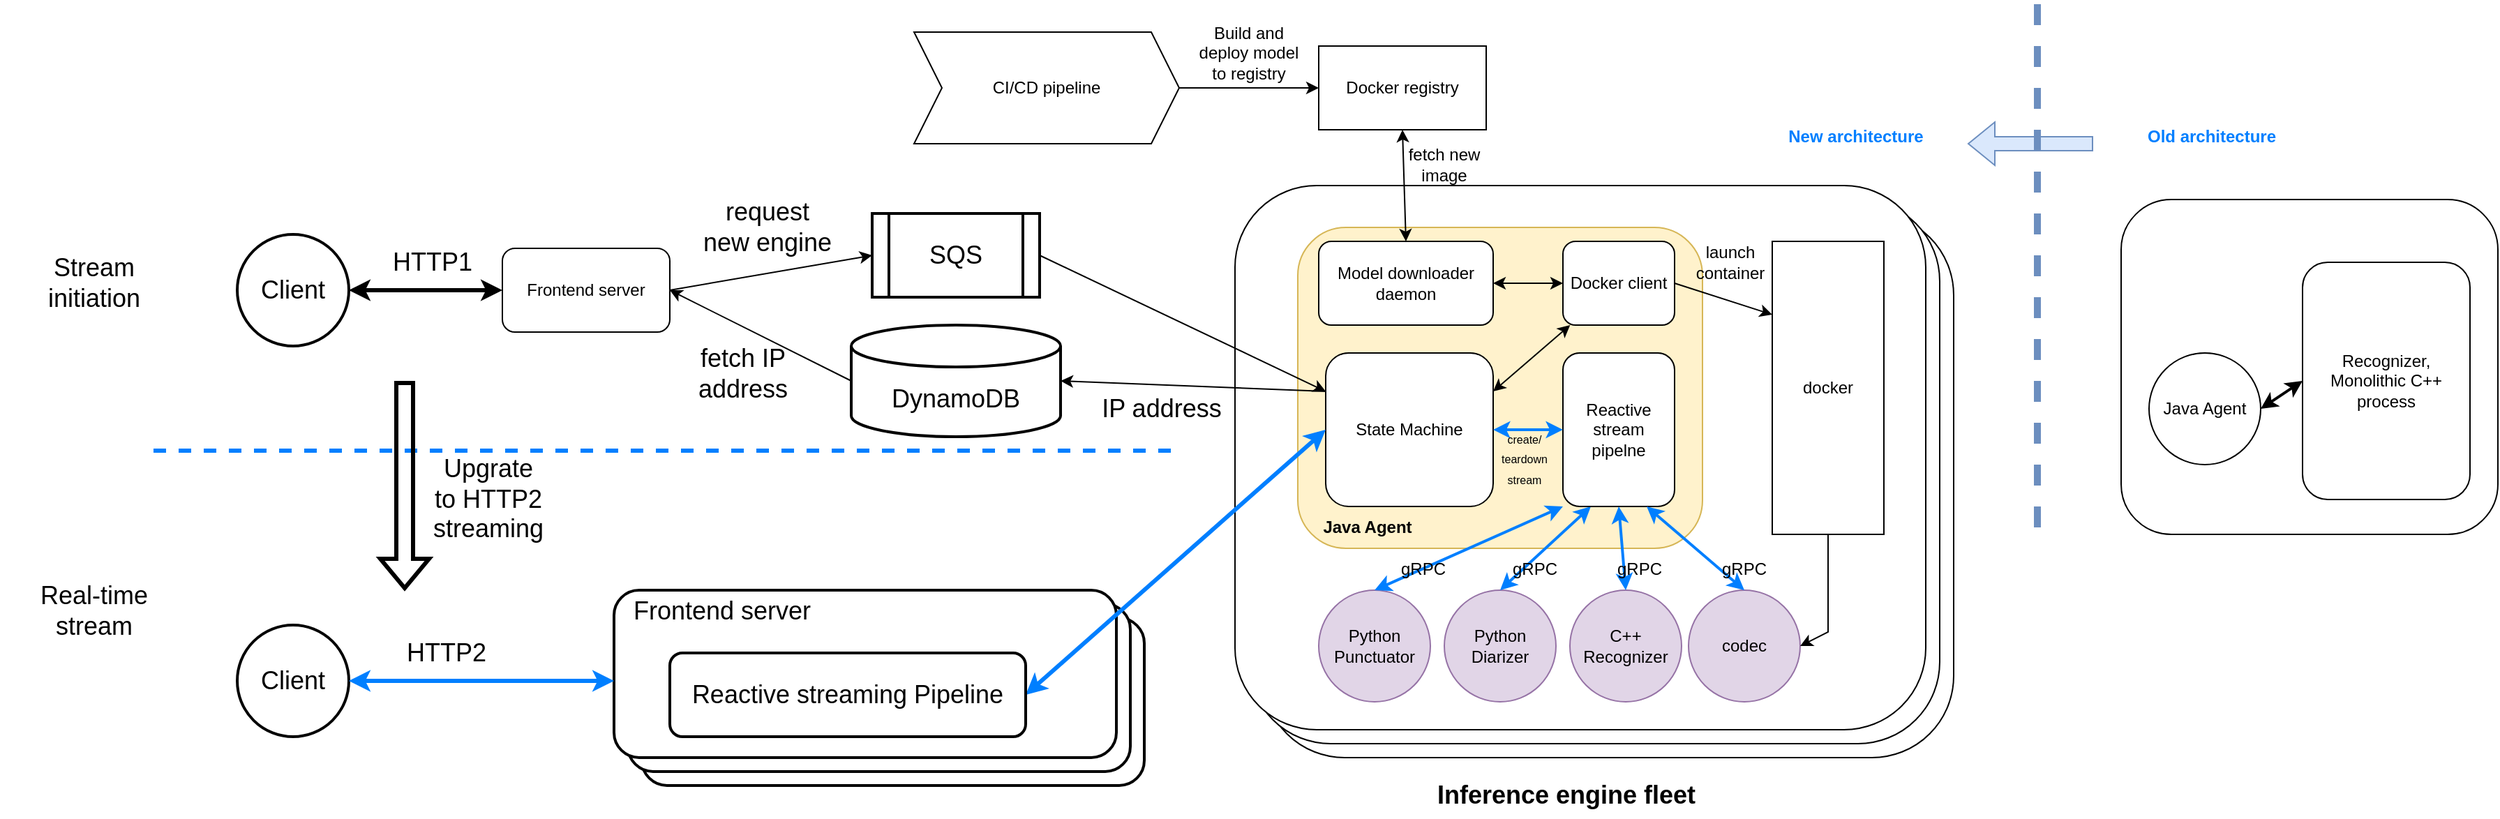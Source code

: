 <mxfile version="16.5.6" type="github">
  <diagram id="EUEqFlCZV4Rz1TmMoUkc" name="Page-1">
    <mxGraphModel dx="3013" dy="1348" grid="1" gridSize="10" guides="1" tooltips="1" connect="1" arrows="1" fold="1" page="1" pageScale="1" pageWidth="850" pageHeight="1100" math="0" shadow="0">
      <root>
        <mxCell id="0" />
        <mxCell id="1" parent="0" />
        <mxCell id="zjX0TIYur_jvpMQG9Fae-77" value="" style="rounded=1;whiteSpace=wrap;html=1;fontSize=18;fontColor=#000000;strokeWidth=2;" vertex="1" parent="1">
          <mxGeometry x="-60" y="520" width="360" height="120" as="geometry" />
        </mxCell>
        <mxCell id="zjX0TIYur_jvpMQG9Fae-76" value="" style="rounded=1;whiteSpace=wrap;html=1;fontSize=18;fontColor=#000000;strokeWidth=2;" vertex="1" parent="1">
          <mxGeometry x="-70" y="510" width="360" height="120" as="geometry" />
        </mxCell>
        <mxCell id="zjX0TIYur_jvpMQG9Fae-48" value="" style="rounded=1;whiteSpace=wrap;html=1;" vertex="1" parent="1">
          <mxGeometry x="385" y="230" width="495" height="390" as="geometry" />
        </mxCell>
        <mxCell id="zjX0TIYur_jvpMQG9Fae-47" value="" style="rounded=1;whiteSpace=wrap;html=1;" vertex="1" parent="1">
          <mxGeometry x="375" y="220" width="495" height="390" as="geometry" />
        </mxCell>
        <mxCell id="zjX0TIYur_jvpMQG9Fae-21" value="" style="rounded=1;whiteSpace=wrap;html=1;" vertex="1" parent="1">
          <mxGeometry x="365" y="210" width="495" height="390" as="geometry" />
        </mxCell>
        <mxCell id="zjX0TIYur_jvpMQG9Fae-3" value="C++&lt;br&gt;Recognizer" style="ellipse;whiteSpace=wrap;html=1;fillColor=#e1d5e7;strokeColor=#9673a6;" vertex="1" parent="1">
          <mxGeometry x="605" y="500" width="80" height="80" as="geometry" />
        </mxCell>
        <mxCell id="zjX0TIYur_jvpMQG9Fae-4" value="Python&lt;br&gt;Diarizer" style="ellipse;whiteSpace=wrap;html=1;fillColor=#e1d5e7;strokeColor=#9673a6;" vertex="1" parent="1">
          <mxGeometry x="515" y="500" width="80" height="80" as="geometry" />
        </mxCell>
        <mxCell id="zjX0TIYur_jvpMQG9Fae-6" value="CI/CD pipeline" style="shape=step;perimeter=stepPerimeter;whiteSpace=wrap;html=1;fixedSize=1;" vertex="1" parent="1">
          <mxGeometry x="135" y="100" width="190" height="80" as="geometry" />
        </mxCell>
        <mxCell id="zjX0TIYur_jvpMQG9Fae-7" value="Docker registry" style="rounded=0;whiteSpace=wrap;html=1;" vertex="1" parent="1">
          <mxGeometry x="425" y="110" width="120" height="60" as="geometry" />
        </mxCell>
        <mxCell id="zjX0TIYur_jvpMQG9Fae-8" value="" style="endArrow=classic;html=1;rounded=0;exitX=1;exitY=0.5;exitDx=0;exitDy=0;entryX=0;entryY=0.5;entryDx=0;entryDy=0;" edge="1" parent="1" source="zjX0TIYur_jvpMQG9Fae-6" target="zjX0TIYur_jvpMQG9Fae-7">
          <mxGeometry width="50" height="50" relative="1" as="geometry">
            <mxPoint x="275" y="460" as="sourcePoint" />
            <mxPoint x="325" y="410" as="targetPoint" />
          </mxGeometry>
        </mxCell>
        <mxCell id="zjX0TIYur_jvpMQG9Fae-9" value="Build and deploy model to registry" style="text;html=1;strokeColor=none;fillColor=none;align=center;verticalAlign=middle;whiteSpace=wrap;rounded=0;" vertex="1" parent="1">
          <mxGeometry x="335" y="100" width="80" height="30" as="geometry" />
        </mxCell>
        <mxCell id="zjX0TIYur_jvpMQG9Fae-10" value="" style="rounded=1;whiteSpace=wrap;html=1;fillColor=#fff2cc;strokeColor=#d6b656;" vertex="1" parent="1">
          <mxGeometry x="410" y="240" width="290" height="230" as="geometry" />
        </mxCell>
        <mxCell id="zjX0TIYur_jvpMQG9Fae-11" value="codec" style="ellipse;whiteSpace=wrap;html=1;fillColor=#e1d5e7;strokeColor=#9673a6;" vertex="1" parent="1">
          <mxGeometry x="690" y="500" width="80" height="80" as="geometry" />
        </mxCell>
        <mxCell id="zjX0TIYur_jvpMQG9Fae-12" value="" style="endArrow=classic;html=1;rounded=0;exitX=0.25;exitY=1;exitDx=0;exitDy=0;entryX=0.5;entryY=0;entryDx=0;entryDy=0;startArrow=classic;startFill=1;strokeColor=#007FFF;strokeWidth=2;" edge="1" parent="1" source="zjX0TIYur_jvpMQG9Fae-13" target="zjX0TIYur_jvpMQG9Fae-4">
          <mxGeometry width="50" height="50" relative="1" as="geometry">
            <mxPoint x="625" y="450" as="sourcePoint" />
            <mxPoint x="400" y="390" as="targetPoint" />
          </mxGeometry>
        </mxCell>
        <mxCell id="zjX0TIYur_jvpMQG9Fae-13" value="Reactive stream pipelne" style="rounded=1;whiteSpace=wrap;html=1;" vertex="1" parent="1">
          <mxGeometry x="600" y="330" width="80" height="110" as="geometry" />
        </mxCell>
        <mxCell id="zjX0TIYur_jvpMQG9Fae-14" value="" style="endArrow=classic;html=1;rounded=0;exitX=0.5;exitY=1;exitDx=0;exitDy=0;entryX=0.5;entryY=0;entryDx=0;entryDy=0;startArrow=classic;startFill=1;strokeColor=#007FFF;strokeWidth=2;" edge="1" parent="1" source="zjX0TIYur_jvpMQG9Fae-13" target="zjX0TIYur_jvpMQG9Fae-3">
          <mxGeometry width="50" height="50" relative="1" as="geometry">
            <mxPoint x="645" y="450" as="sourcePoint" />
            <mxPoint x="400" y="390" as="targetPoint" />
          </mxGeometry>
        </mxCell>
        <mxCell id="zjX0TIYur_jvpMQG9Fae-15" value="" style="endArrow=classic;html=1;rounded=0;exitX=0.75;exitY=1;exitDx=0;exitDy=0;entryX=0.5;entryY=0;entryDx=0;entryDy=0;startArrow=classic;startFill=1;strokeColor=#007FFF;strokeWidth=2;" edge="1" parent="1" source="zjX0TIYur_jvpMQG9Fae-13" target="zjX0TIYur_jvpMQG9Fae-11">
          <mxGeometry width="50" height="50" relative="1" as="geometry">
            <mxPoint x="665" y="450" as="sourcePoint" />
            <mxPoint x="400" y="390" as="targetPoint" />
          </mxGeometry>
        </mxCell>
        <mxCell id="zjX0TIYur_jvpMQG9Fae-16" value="gRPC" style="text;html=1;strokeColor=none;fillColor=none;align=center;verticalAlign=middle;whiteSpace=wrap;rounded=0;" vertex="1" parent="1">
          <mxGeometry x="550" y="470" width="60" height="30" as="geometry" />
        </mxCell>
        <mxCell id="zjX0TIYur_jvpMQG9Fae-17" value="gRPC" style="text;html=1;strokeColor=none;fillColor=none;align=center;verticalAlign=middle;whiteSpace=wrap;rounded=0;" vertex="1" parent="1">
          <mxGeometry x="625" y="470" width="60" height="30" as="geometry" />
        </mxCell>
        <mxCell id="zjX0TIYur_jvpMQG9Fae-18" value="gRPC" style="text;html=1;strokeColor=none;fillColor=none;align=center;verticalAlign=middle;whiteSpace=wrap;rounded=0;" vertex="1" parent="1">
          <mxGeometry x="700" y="470" width="60" height="30" as="geometry" />
        </mxCell>
        <mxCell id="zjX0TIYur_jvpMQG9Fae-19" value="Docker client" style="rounded=1;whiteSpace=wrap;html=1;" vertex="1" parent="1">
          <mxGeometry x="600" y="250" width="80" height="60" as="geometry" />
        </mxCell>
        <mxCell id="zjX0TIYur_jvpMQG9Fae-5" value="Model downloader daemon" style="rounded=1;whiteSpace=wrap;html=1;" vertex="1" parent="1">
          <mxGeometry x="425" y="250" width="125" height="60" as="geometry" />
        </mxCell>
        <mxCell id="zjX0TIYur_jvpMQG9Fae-20" value="" style="endArrow=classic;startArrow=classic;html=1;rounded=0;exitX=0.5;exitY=1;exitDx=0;exitDy=0;entryX=0.5;entryY=0;entryDx=0;entryDy=0;" edge="1" parent="1" source="zjX0TIYur_jvpMQG9Fae-7" target="zjX0TIYur_jvpMQG9Fae-5">
          <mxGeometry width="50" height="50" relative="1" as="geometry">
            <mxPoint x="280" y="380" as="sourcePoint" />
            <mxPoint x="330" y="330" as="targetPoint" />
          </mxGeometry>
        </mxCell>
        <mxCell id="zjX0TIYur_jvpMQG9Fae-22" value="docker" style="rounded=0;whiteSpace=wrap;html=1;" vertex="1" parent="1">
          <mxGeometry x="750" y="250" width="80" height="210" as="geometry" />
        </mxCell>
        <mxCell id="zjX0TIYur_jvpMQG9Fae-23" value="" style="endArrow=classic;html=1;rounded=0;exitX=1;exitY=0.5;exitDx=0;exitDy=0;entryX=0;entryY=0.25;entryDx=0;entryDy=0;" edge="1" parent="1" source="zjX0TIYur_jvpMQG9Fae-19" target="zjX0TIYur_jvpMQG9Fae-22">
          <mxGeometry width="50" height="50" relative="1" as="geometry">
            <mxPoint x="390" y="380" as="sourcePoint" />
            <mxPoint x="440" y="330" as="targetPoint" />
          </mxGeometry>
        </mxCell>
        <mxCell id="zjX0TIYur_jvpMQG9Fae-24" value="State Machine" style="rounded=1;whiteSpace=wrap;html=1;" vertex="1" parent="1">
          <mxGeometry x="430" y="330" width="120" height="110" as="geometry" />
        </mxCell>
        <mxCell id="zjX0TIYur_jvpMQG9Fae-25" value="" style="endArrow=classic;html=1;rounded=0;exitX=0.5;exitY=1;exitDx=0;exitDy=0;entryX=1;entryY=0.5;entryDx=0;entryDy=0;" edge="1" parent="1" source="zjX0TIYur_jvpMQG9Fae-22" target="zjX0TIYur_jvpMQG9Fae-11">
          <mxGeometry width="50" height="50" relative="1" as="geometry">
            <mxPoint x="390" y="500" as="sourcePoint" />
            <mxPoint x="440" y="450" as="targetPoint" />
            <Array as="points">
              <mxPoint x="790" y="530" />
            </Array>
          </mxGeometry>
        </mxCell>
        <mxCell id="zjX0TIYur_jvpMQG9Fae-26" value="fetch new image" style="text;html=1;strokeColor=none;fillColor=none;align=center;verticalAlign=middle;whiteSpace=wrap;rounded=0;" vertex="1" parent="1">
          <mxGeometry x="480" y="180" width="70" height="30" as="geometry" />
        </mxCell>
        <mxCell id="zjX0TIYur_jvpMQG9Fae-28" value="Frontend server" style="rounded=1;whiteSpace=wrap;html=1;" vertex="1" parent="1">
          <mxGeometry x="-160" y="255" width="120" height="60" as="geometry" />
        </mxCell>
        <mxCell id="zjX0TIYur_jvpMQG9Fae-30" value="" style="endArrow=classic;startArrow=classic;html=1;rounded=0;exitX=1;exitY=0.5;exitDx=0;exitDy=0;strokeColor=#007FFF;strokeWidth=2;" edge="1" parent="1" source="zjX0TIYur_jvpMQG9Fae-24" target="zjX0TIYur_jvpMQG9Fae-13">
          <mxGeometry width="50" height="50" relative="1" as="geometry">
            <mxPoint x="390" y="370" as="sourcePoint" />
            <mxPoint x="440" y="320" as="targetPoint" />
          </mxGeometry>
        </mxCell>
        <mxCell id="zjX0TIYur_jvpMQG9Fae-31" value="&lt;font style=&quot;font-size: 8px&quot;&gt;create/&lt;br&gt;teardown stream&lt;/font&gt;" style="text;html=1;strokeColor=none;fillColor=none;align=center;verticalAlign=middle;whiteSpace=wrap;rounded=0;" vertex="1" parent="1">
          <mxGeometry x="555" y="390" width="35" height="30" as="geometry" />
        </mxCell>
        <mxCell id="zjX0TIYur_jvpMQG9Fae-32" value="launch container" style="text;html=1;strokeColor=none;fillColor=none;align=center;verticalAlign=middle;whiteSpace=wrap;rounded=0;fontSize=12;" vertex="1" parent="1">
          <mxGeometry x="690" y="250" width="60" height="30" as="geometry" />
        </mxCell>
        <mxCell id="zjX0TIYur_jvpMQG9Fae-33" value="" style="endArrow=classic;startArrow=classic;html=1;rounded=0;fontSize=12;exitX=1;exitY=0.5;exitDx=0;exitDy=0;entryX=0;entryY=0.5;entryDx=0;entryDy=0;" edge="1" parent="1" source="zjX0TIYur_jvpMQG9Fae-5" target="zjX0TIYur_jvpMQG9Fae-19">
          <mxGeometry width="50" height="50" relative="1" as="geometry">
            <mxPoint x="550" y="390" as="sourcePoint" />
            <mxPoint x="600" y="340" as="targetPoint" />
          </mxGeometry>
        </mxCell>
        <mxCell id="zjX0TIYur_jvpMQG9Fae-34" value="" style="rounded=1;whiteSpace=wrap;html=1;fontSize=12;" vertex="1" parent="1">
          <mxGeometry x="1000" y="220" width="270" height="240" as="geometry" />
        </mxCell>
        <mxCell id="zjX0TIYur_jvpMQG9Fae-35" value="Java Agent" style="ellipse;whiteSpace=wrap;html=1;aspect=fixed;fontSize=12;" vertex="1" parent="1">
          <mxGeometry x="1020" y="330" width="80" height="80" as="geometry" />
        </mxCell>
        <mxCell id="zjX0TIYur_jvpMQG9Fae-36" value="Recognizer, Monolithic C++ process" style="rounded=1;whiteSpace=wrap;html=1;fontSize=12;" vertex="1" parent="1">
          <mxGeometry x="1130" y="265" width="120" height="170" as="geometry" />
        </mxCell>
        <mxCell id="zjX0TIYur_jvpMQG9Fae-37" value="" style="shape=flexArrow;endArrow=classic;html=1;rounded=0;fontSize=12;fillColor=#dae8fc;strokeColor=#6c8ebf;" edge="1" parent="1">
          <mxGeometry width="50" height="50" relative="1" as="geometry">
            <mxPoint x="980" y="180" as="sourcePoint" />
            <mxPoint x="890" y="180" as="targetPoint" />
          </mxGeometry>
        </mxCell>
        <mxCell id="zjX0TIYur_jvpMQG9Fae-38" value="Old architecture" style="text;html=1;strokeColor=none;fillColor=none;align=center;verticalAlign=middle;whiteSpace=wrap;rounded=0;fontSize=12;fontColor=#007FFF;fontStyle=1" vertex="1" parent="1">
          <mxGeometry x="1000" y="160" width="130" height="30" as="geometry" />
        </mxCell>
        <mxCell id="zjX0TIYur_jvpMQG9Fae-39" value="" style="endArrow=none;dashed=1;html=1;rounded=0;fontSize=12;fillColor=#dae8fc;strokeColor=#6c8ebf;strokeWidth=5;" edge="1" parent="1">
          <mxGeometry width="50" height="50" relative="1" as="geometry">
            <mxPoint x="940" y="80" as="sourcePoint" />
            <mxPoint x="940" y="460" as="targetPoint" />
          </mxGeometry>
        </mxCell>
        <mxCell id="zjX0TIYur_jvpMQG9Fae-40" value="New architecture" style="text;html=1;strokeColor=none;fillColor=none;align=center;verticalAlign=middle;whiteSpace=wrap;rounded=0;fontSize=12;fontColor=#007FFF;fontStyle=1" vertex="1" parent="1">
          <mxGeometry x="745" y="160" width="130" height="30" as="geometry" />
        </mxCell>
        <mxCell id="zjX0TIYur_jvpMQG9Fae-43" value="Java Agent" style="text;html=1;strokeColor=none;fillColor=none;align=center;verticalAlign=middle;whiteSpace=wrap;rounded=0;fontSize=12;fontColor=#000000;fontStyle=1" vertex="1" parent="1">
          <mxGeometry x="415" y="440" width="90" height="30" as="geometry" />
        </mxCell>
        <mxCell id="zjX0TIYur_jvpMQG9Fae-44" value="" style="endArrow=classic;startArrow=classic;html=1;rounded=0;fontSize=12;fontColor=#007FFF;strokeWidth=2;exitX=0;exitY=0.5;exitDx=0;exitDy=0;entryX=1;entryY=0.5;entryDx=0;entryDy=0;" edge="1" parent="1" source="zjX0TIYur_jvpMQG9Fae-36" target="zjX0TIYur_jvpMQG9Fae-35">
          <mxGeometry width="50" height="50" relative="1" as="geometry">
            <mxPoint x="710" y="360" as="sourcePoint" />
            <mxPoint x="760" y="310" as="targetPoint" />
          </mxGeometry>
        </mxCell>
        <mxCell id="zjX0TIYur_jvpMQG9Fae-45" value="" style="endArrow=classic;startArrow=classic;html=1;rounded=0;fontSize=12;fontColor=#000000;strokeWidth=1;exitX=1;exitY=0.25;exitDx=0;exitDy=0;" edge="1" parent="1" source="zjX0TIYur_jvpMQG9Fae-24" target="zjX0TIYur_jvpMQG9Fae-19">
          <mxGeometry width="50" height="50" relative="1" as="geometry">
            <mxPoint x="630" y="380" as="sourcePoint" />
            <mxPoint x="680" y="330" as="targetPoint" />
          </mxGeometry>
        </mxCell>
        <mxCell id="zjX0TIYur_jvpMQG9Fae-49" value="Inference engine fleet" style="text;html=1;strokeColor=none;fillColor=none;align=center;verticalAlign=middle;whiteSpace=wrap;rounded=0;fontSize=18;fontColor=#000000;strokeWidth=2;fontStyle=1" vertex="1" parent="1">
          <mxGeometry x="435" y="630" width="335" height="33" as="geometry" />
        </mxCell>
        <mxCell id="zjX0TIYur_jvpMQG9Fae-50" value="SQS" style="shape=process;whiteSpace=wrap;html=1;backgroundOutline=1;fontSize=18;fontColor=#000000;strokeWidth=2;" vertex="1" parent="1">
          <mxGeometry x="105" y="230" width="120" height="60" as="geometry" />
        </mxCell>
        <mxCell id="zjX0TIYur_jvpMQG9Fae-51" value="DynamoDB" style="shape=cylinder3;whiteSpace=wrap;html=1;boundedLbl=1;backgroundOutline=1;size=15;fontSize=18;fontColor=#000000;strokeWidth=2;" vertex="1" parent="1">
          <mxGeometry x="90" y="310" width="150" height="80" as="geometry" />
        </mxCell>
        <mxCell id="zjX0TIYur_jvpMQG9Fae-52" value="" style="endArrow=classic;html=1;rounded=0;fontSize=18;fontColor=#000000;strokeWidth=1;exitX=1;exitY=0.5;exitDx=0;exitDy=0;entryX=0;entryY=0.5;entryDx=0;entryDy=0;" edge="1" parent="1" source="zjX0TIYur_jvpMQG9Fae-28" target="zjX0TIYur_jvpMQG9Fae-50">
          <mxGeometry width="50" height="50" relative="1" as="geometry">
            <mxPoint x="410" y="400" as="sourcePoint" />
            <mxPoint x="460" y="350" as="targetPoint" />
          </mxGeometry>
        </mxCell>
        <mxCell id="zjX0TIYur_jvpMQG9Fae-53" value="" style="endArrow=classic;html=1;rounded=0;fontSize=18;fontColor=#000000;strokeWidth=1;exitX=1;exitY=0.5;exitDx=0;exitDy=0;entryX=0;entryY=0.25;entryDx=0;entryDy=0;" edge="1" parent="1" source="zjX0TIYur_jvpMQG9Fae-50" target="zjX0TIYur_jvpMQG9Fae-24">
          <mxGeometry width="50" height="50" relative="1" as="geometry">
            <mxPoint x="210" y="410" as="sourcePoint" />
            <mxPoint x="260" y="360" as="targetPoint" />
          </mxGeometry>
        </mxCell>
        <mxCell id="zjX0TIYur_jvpMQG9Fae-54" value="" style="endArrow=classic;html=1;rounded=0;fontSize=18;fontColor=#000000;strokeWidth=1;exitX=0;exitY=0.25;exitDx=0;exitDy=0;entryX=1;entryY=0.5;entryDx=0;entryDy=0;entryPerimeter=0;" edge="1" parent="1" source="zjX0TIYur_jvpMQG9Fae-24" target="zjX0TIYur_jvpMQG9Fae-51">
          <mxGeometry width="50" height="50" relative="1" as="geometry">
            <mxPoint x="210" y="410" as="sourcePoint" />
            <mxPoint x="260" y="360" as="targetPoint" />
          </mxGeometry>
        </mxCell>
        <mxCell id="zjX0TIYur_jvpMQG9Fae-55" value="" style="endArrow=classic;html=1;rounded=0;fontSize=18;fontColor=#000000;strokeWidth=1;exitX=0;exitY=0.5;exitDx=0;exitDy=0;exitPerimeter=0;entryX=1;entryY=0.5;entryDx=0;entryDy=0;" edge="1" parent="1" source="zjX0TIYur_jvpMQG9Fae-51" target="zjX0TIYur_jvpMQG9Fae-28">
          <mxGeometry width="50" height="50" relative="1" as="geometry">
            <mxPoint x="410" y="400" as="sourcePoint" />
            <mxPoint x="460" y="350" as="targetPoint" />
          </mxGeometry>
        </mxCell>
        <mxCell id="zjX0TIYur_jvpMQG9Fae-56" value="request new engine" style="text;html=1;strokeColor=none;fillColor=none;align=center;verticalAlign=middle;whiteSpace=wrap;rounded=0;fontSize=18;fontColor=#000000;" vertex="1" parent="1">
          <mxGeometry x="-20" y="225" width="100" height="30" as="geometry" />
        </mxCell>
        <mxCell id="zjX0TIYur_jvpMQG9Fae-57" value="IP address" style="text;html=1;strokeColor=none;fillColor=none;align=center;verticalAlign=middle;whiteSpace=wrap;rounded=0;fontSize=18;fontColor=#000000;" vertex="1" parent="1">
          <mxGeometry x="260" y="355" width="105" height="30" as="geometry" />
        </mxCell>
        <mxCell id="zjX0TIYur_jvpMQG9Fae-58" value="fetch IP address" style="text;html=1;strokeColor=none;fillColor=none;align=center;verticalAlign=middle;whiteSpace=wrap;rounded=0;fontSize=18;fontColor=#000000;" vertex="1" parent="1">
          <mxGeometry x="-40" y="330" width="105" height="30" as="geometry" />
        </mxCell>
        <mxCell id="zjX0TIYur_jvpMQG9Fae-59" value="" style="rounded=1;whiteSpace=wrap;html=1;fontSize=18;fontColor=#000000;strokeWidth=2;" vertex="1" parent="1">
          <mxGeometry x="-80" y="500" width="360" height="120" as="geometry" />
        </mxCell>
        <mxCell id="zjX0TIYur_jvpMQG9Fae-60" value="" style="endArrow=none;dashed=1;html=1;rounded=0;fontSize=18;fontColor=#000000;strokeWidth=3;strokeColor=#007FFF;" edge="1" parent="1">
          <mxGeometry width="50" height="50" relative="1" as="geometry">
            <mxPoint x="-410" y="400" as="sourcePoint" />
            <mxPoint x="320" y="400" as="targetPoint" />
          </mxGeometry>
        </mxCell>
        <mxCell id="zjX0TIYur_jvpMQG9Fae-62" value="Stream &lt;br&gt;initiation" style="text;html=1;strokeColor=none;fillColor=none;align=center;verticalAlign=middle;whiteSpace=wrap;rounded=0;fontSize=18;fontColor=#000000;" vertex="1" parent="1">
          <mxGeometry x="-520" y="265" width="135" height="30" as="geometry" />
        </mxCell>
        <mxCell id="zjX0TIYur_jvpMQG9Fae-63" value="Real-time stream" style="text;html=1;strokeColor=none;fillColor=none;align=center;verticalAlign=middle;whiteSpace=wrap;rounded=0;fontSize=18;fontColor=#000000;" vertex="1" parent="1">
          <mxGeometry x="-520" y="500" width="135" height="30" as="geometry" />
        </mxCell>
        <mxCell id="zjX0TIYur_jvpMQG9Fae-64" value="" style="endArrow=classic;startArrow=classic;html=1;rounded=0;fontSize=18;fontColor=#000000;strokeColor=#000000;strokeWidth=3;exitX=0;exitY=0.5;exitDx=0;exitDy=0;" edge="1" parent="1" source="zjX0TIYur_jvpMQG9Fae-28" target="zjX0TIYur_jvpMQG9Fae-65">
          <mxGeometry width="50" height="50" relative="1" as="geometry">
            <mxPoint x="60" y="490" as="sourcePoint" />
            <mxPoint x="-210" y="285" as="targetPoint" />
          </mxGeometry>
        </mxCell>
        <mxCell id="zjX0TIYur_jvpMQG9Fae-65" value="Client" style="ellipse;whiteSpace=wrap;html=1;aspect=fixed;fontSize=18;fontColor=#000000;strokeWidth=2;" vertex="1" parent="1">
          <mxGeometry x="-350" y="245" width="80" height="80" as="geometry" />
        </mxCell>
        <mxCell id="zjX0TIYur_jvpMQG9Fae-66" value="HTTP1" style="text;html=1;strokeColor=none;fillColor=none;align=center;verticalAlign=middle;whiteSpace=wrap;rounded=0;fontSize=18;fontColor=#000000;" vertex="1" parent="1">
          <mxGeometry x="-240" y="250" width="60" height="30" as="geometry" />
        </mxCell>
        <mxCell id="zjX0TIYur_jvpMQG9Fae-67" value="" style="shape=flexArrow;endArrow=classic;html=1;rounded=0;fontSize=18;fontColor=#000000;strokeColor=#000000;strokeWidth=3;" edge="1" parent="1">
          <mxGeometry width="50" height="50" relative="1" as="geometry">
            <mxPoint x="-230" y="350" as="sourcePoint" />
            <mxPoint x="-230" y="500" as="targetPoint" />
          </mxGeometry>
        </mxCell>
        <mxCell id="zjX0TIYur_jvpMQG9Fae-68" value="Client" style="ellipse;whiteSpace=wrap;html=1;aspect=fixed;fontSize=18;fontColor=#000000;strokeWidth=2;" vertex="1" parent="1">
          <mxGeometry x="-350" y="525" width="80" height="80" as="geometry" />
        </mxCell>
        <mxCell id="zjX0TIYur_jvpMQG9Fae-69" value="" style="endArrow=classic;startArrow=classic;html=1;rounded=0;fontSize=18;fontColor=#000000;strokeColor=#007FFF;strokeWidth=3;exitX=1;exitY=0.5;exitDx=0;exitDy=0;" edge="1" parent="1" source="zjX0TIYur_jvpMQG9Fae-68">
          <mxGeometry width="50" height="50" relative="1" as="geometry">
            <mxPoint x="60" y="490" as="sourcePoint" />
            <mxPoint x="-80" y="565" as="targetPoint" />
          </mxGeometry>
        </mxCell>
        <mxCell id="zjX0TIYur_jvpMQG9Fae-70" value="HTTP2" style="text;html=1;strokeColor=none;fillColor=none;align=center;verticalAlign=middle;whiteSpace=wrap;rounded=0;fontSize=18;fontColor=#000000;" vertex="1" parent="1">
          <mxGeometry x="-230" y="530" width="60" height="30" as="geometry" />
        </mxCell>
        <mxCell id="zjX0TIYur_jvpMQG9Fae-71" value="Upgrate to HTTP2 streaming" style="text;html=1;strokeColor=none;fillColor=none;align=center;verticalAlign=middle;whiteSpace=wrap;rounded=0;fontSize=18;fontColor=#000000;" vertex="1" parent="1">
          <mxGeometry x="-200" y="420" width="60" height="30" as="geometry" />
        </mxCell>
        <mxCell id="zjX0TIYur_jvpMQG9Fae-73" value="" style="endArrow=classic;startArrow=classic;html=1;rounded=0;fontSize=18;fontColor=#000000;strokeColor=#007FFF;strokeWidth=3;exitX=1;exitY=0.5;exitDx=0;exitDy=0;entryX=0;entryY=0.5;entryDx=0;entryDy=0;" edge="1" parent="1" source="zjX0TIYur_jvpMQG9Fae-74" target="zjX0TIYur_jvpMQG9Fae-24">
          <mxGeometry width="50" height="50" relative="1" as="geometry">
            <mxPoint x="10" y="460" as="sourcePoint" />
            <mxPoint x="60" y="410" as="targetPoint" />
          </mxGeometry>
        </mxCell>
        <mxCell id="zjX0TIYur_jvpMQG9Fae-74" value="Reactive streaming Pipeline" style="rounded=1;whiteSpace=wrap;html=1;fontSize=18;fontColor=#000000;strokeWidth=2;" vertex="1" parent="1">
          <mxGeometry x="-40" y="545" width="255" height="60" as="geometry" />
        </mxCell>
        <mxCell id="zjX0TIYur_jvpMQG9Fae-75" value="Frontend server" style="text;html=1;strokeColor=none;fillColor=none;align=center;verticalAlign=middle;whiteSpace=wrap;rounded=0;fontSize=18;fontColor=#000000;" vertex="1" parent="1">
          <mxGeometry x="-70" y="500" width="135" height="30" as="geometry" />
        </mxCell>
        <mxCell id="zjX0TIYur_jvpMQG9Fae-79" value="Python&lt;br&gt;Punctuator" style="ellipse;whiteSpace=wrap;html=1;fillColor=#e1d5e7;strokeColor=#9673a6;" vertex="1" parent="1">
          <mxGeometry x="425" y="500" width="80" height="80" as="geometry" />
        </mxCell>
        <mxCell id="zjX0TIYur_jvpMQG9Fae-80" value="" style="endArrow=classic;html=1;rounded=0;exitX=0;exitY=1;exitDx=0;exitDy=0;entryX=0.5;entryY=0;entryDx=0;entryDy=0;startArrow=classic;startFill=1;strokeColor=#007FFF;strokeWidth=2;" edge="1" parent="1" source="zjX0TIYur_jvpMQG9Fae-13" target="zjX0TIYur_jvpMQG9Fae-79">
          <mxGeometry width="50" height="50" relative="1" as="geometry">
            <mxPoint x="630" y="450" as="sourcePoint" />
            <mxPoint x="545.0" y="510" as="targetPoint" />
          </mxGeometry>
        </mxCell>
        <mxCell id="zjX0TIYur_jvpMQG9Fae-82" value="gRPC" style="text;html=1;strokeColor=none;fillColor=none;align=center;verticalAlign=middle;whiteSpace=wrap;rounded=0;" vertex="1" parent="1">
          <mxGeometry x="470" y="470" width="60" height="30" as="geometry" />
        </mxCell>
      </root>
    </mxGraphModel>
  </diagram>
</mxfile>
